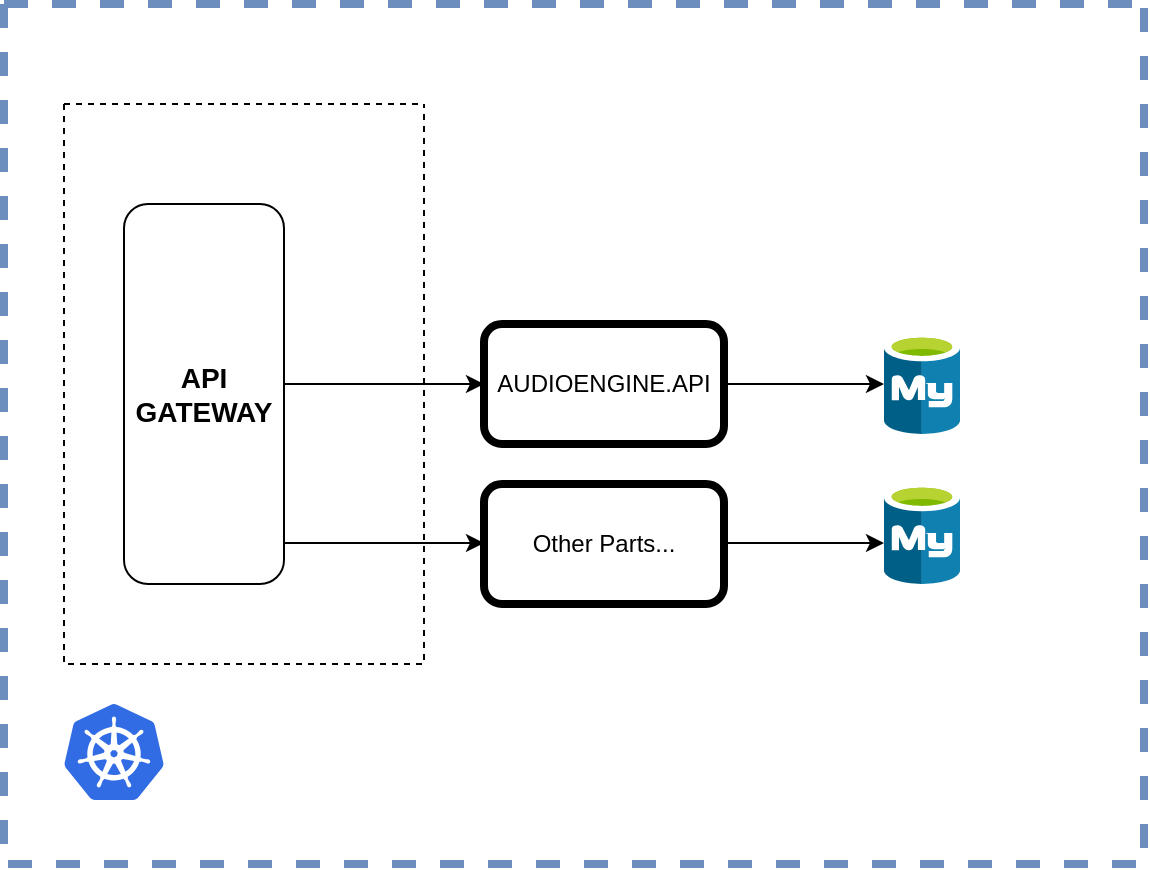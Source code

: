 <mxfile version="14.8.2" type="github">
  <diagram id="P7BfTdcNpnVVDU7NFlVP" name="Page-1">
    <mxGraphModel dx="1906" dy="1046" grid="1" gridSize="10" guides="1" tooltips="1" connect="1" arrows="1" fold="1" page="1" pageScale="1" pageWidth="850" pageHeight="1100" math="0" shadow="0">
      <root>
        <mxCell id="0" />
        <mxCell id="1" parent="0" />
        <mxCell id="iVnk7hq0U0qIZl6_PHUW-1" value="" style="swimlane;startSize=0;dashed=1;strokeWidth=4;fillColor=#dae8fc;strokeColor=#6c8ebf;" vertex="1" parent="1">
          <mxGeometry x="160" y="40" width="570" height="430" as="geometry" />
        </mxCell>
        <mxCell id="iVnk7hq0U0qIZl6_PHUW-2" value="" style="aspect=fixed;html=1;points=[];align=center;image;fontSize=12;image=img/lib/mscae/Kubernetes.svg;strokeColor=#000000;fillColor=#FFFFFF;" vertex="1" parent="iVnk7hq0U0qIZl6_PHUW-1">
          <mxGeometry x="30" y="350" width="50" height="48" as="geometry" />
        </mxCell>
        <mxCell id="iVnk7hq0U0qIZl6_PHUW-7" value="&lt;font style=&quot;font-size: 14px&quot;&gt;&lt;b&gt;API GATEWAY&lt;/b&gt;&lt;/font&gt;" style="rounded=1;whiteSpace=wrap;html=1;direction=south;" vertex="1" parent="iVnk7hq0U0qIZl6_PHUW-1">
          <mxGeometry x="60" y="100" width="80" height="190" as="geometry" />
        </mxCell>
        <mxCell id="iVnk7hq0U0qIZl6_PHUW-8" value="AUDIOENGINE.API" style="rounded=1;whiteSpace=wrap;html=1;strokeWidth=4;" vertex="1" parent="iVnk7hq0U0qIZl6_PHUW-1">
          <mxGeometry x="240" y="160" width="120" height="60" as="geometry" />
        </mxCell>
        <mxCell id="iVnk7hq0U0qIZl6_PHUW-9" value="" style="aspect=fixed;html=1;points=[];align=center;image;fontSize=12;image=img/lib/mscae/Azure_Database_for_MySQL_servers.svg;strokeWidth=4;" vertex="1" parent="iVnk7hq0U0qIZl6_PHUW-1">
          <mxGeometry x="440" y="165" width="38" height="50" as="geometry" />
        </mxCell>
        <mxCell id="iVnk7hq0U0qIZl6_PHUW-11" value="" style="endArrow=classic;html=1;exitX=1;exitY=0.5;exitDx=0;exitDy=0;" edge="1" parent="iVnk7hq0U0qIZl6_PHUW-1" source="iVnk7hq0U0qIZl6_PHUW-8" target="iVnk7hq0U0qIZl6_PHUW-9">
          <mxGeometry width="50" height="50" relative="1" as="geometry">
            <mxPoint x="360" y="200" as="sourcePoint" />
            <mxPoint x="410" y="150" as="targetPoint" />
          </mxGeometry>
        </mxCell>
        <mxCell id="iVnk7hq0U0qIZl6_PHUW-12" value="Other Parts..." style="rounded=1;whiteSpace=wrap;html=1;strokeWidth=4;" vertex="1" parent="iVnk7hq0U0qIZl6_PHUW-1">
          <mxGeometry x="240" y="240" width="120" height="60" as="geometry" />
        </mxCell>
        <mxCell id="iVnk7hq0U0qIZl6_PHUW-14" value="" style="endArrow=classic;html=1;entryX=0;entryY=0.5;entryDx=0;entryDy=0;" edge="1" parent="iVnk7hq0U0qIZl6_PHUW-1">
          <mxGeometry width="50" height="50" relative="1" as="geometry">
            <mxPoint x="140" y="269.5" as="sourcePoint" />
            <mxPoint x="240" y="269.5" as="targetPoint" />
          </mxGeometry>
        </mxCell>
        <mxCell id="iVnk7hq0U0qIZl6_PHUW-15" value="" style="aspect=fixed;html=1;points=[];align=center;image;fontSize=12;image=img/lib/mscae/Azure_Database_for_MySQL_servers.svg;strokeWidth=4;" vertex="1" parent="iVnk7hq0U0qIZl6_PHUW-1">
          <mxGeometry x="440" y="240" width="38" height="50" as="geometry" />
        </mxCell>
        <mxCell id="iVnk7hq0U0qIZl6_PHUW-16" value="" style="endArrow=classic;html=1;exitX=1;exitY=0.5;exitDx=0;exitDy=0;" edge="1" parent="iVnk7hq0U0qIZl6_PHUW-1">
          <mxGeometry width="50" height="50" relative="1" as="geometry">
            <mxPoint x="360" y="269.5" as="sourcePoint" />
            <mxPoint x="440" y="269.5" as="targetPoint" />
          </mxGeometry>
        </mxCell>
        <mxCell id="iVnk7hq0U0qIZl6_PHUW-6" value="" style="swimlane;startSize=0;dashed=1;" vertex="1" parent="1">
          <mxGeometry x="190" y="90" width="180" height="280" as="geometry" />
        </mxCell>
        <mxCell id="iVnk7hq0U0qIZl6_PHUW-10" value="" style="endArrow=classic;html=1;entryX=0;entryY=0.5;entryDx=0;entryDy=0;" edge="1" parent="1" target="iVnk7hq0U0qIZl6_PHUW-8">
          <mxGeometry width="50" height="50" relative="1" as="geometry">
            <mxPoint x="300" y="230" as="sourcePoint" />
            <mxPoint x="340" y="180" as="targetPoint" />
          </mxGeometry>
        </mxCell>
      </root>
    </mxGraphModel>
  </diagram>
</mxfile>
